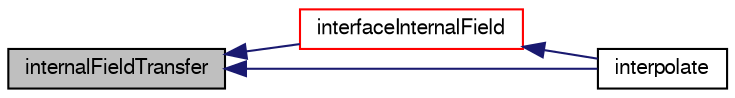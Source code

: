 digraph "internalFieldTransfer"
{
  bgcolor="transparent";
  edge [fontname="FreeSans",fontsize="10",labelfontname="FreeSans",labelfontsize="10"];
  node [fontname="FreeSans",fontsize="10",shape=record];
  rankdir="LR";
  Node1345 [label="internalFieldTransfer",height=0.2,width=0.4,color="black", fillcolor="grey75", style="filled", fontcolor="black"];
  Node1345 -> Node1346 [dir="back",color="midnightblue",fontsize="10",style="solid",fontname="FreeSans"];
  Node1346 [label="interfaceInternalField",height=0.2,width=0.4,color="red",URL="$a22806.html#aa8871ae0f8409c5f343da9516cd8c846",tooltip="Return the values of the given internal data adjacent to. "];
  Node1346 -> Node1349 [dir="back",color="midnightblue",fontsize="10",style="solid",fontname="FreeSans"];
  Node1349 [label="interpolate",height=0.2,width=0.4,color="black",URL="$a22806.html#a6bebca140cab502d15b72e454d163b59"];
  Node1345 -> Node1349 [dir="back",color="midnightblue",fontsize="10",style="solid",fontname="FreeSans"];
}
